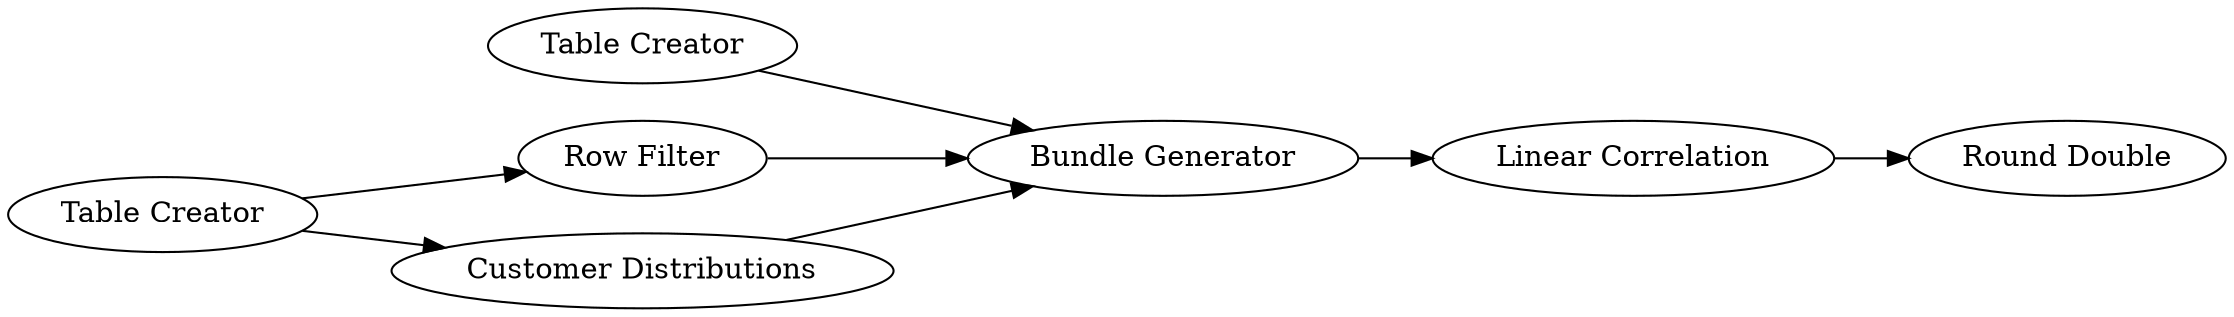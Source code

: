 digraph {
	"-2774907124361167599_2" [label="Row Filter"]
	"-2774907124361167599_5" [label="Bundle Generator"]
	"-2774907124361167599_3" [label="Table Creator"]
	"-2774907124361167599_1" [label="Table Creator"]
	"-2774907124361167599_4" [label="Customer Distributions"]
	"-2774907124361167599_8" [label="Linear Correlation"]
	"-2774907124361167599_7" [label="Round Double"]
	"-2774907124361167599_8" -> "-2774907124361167599_7"
	"-2774907124361167599_1" -> "-2774907124361167599_2"
	"-2774907124361167599_2" -> "-2774907124361167599_5"
	"-2774907124361167599_3" -> "-2774907124361167599_5"
	"-2774907124361167599_1" -> "-2774907124361167599_4"
	"-2774907124361167599_5" -> "-2774907124361167599_8"
	"-2774907124361167599_4" -> "-2774907124361167599_5"
	rankdir=LR
}
